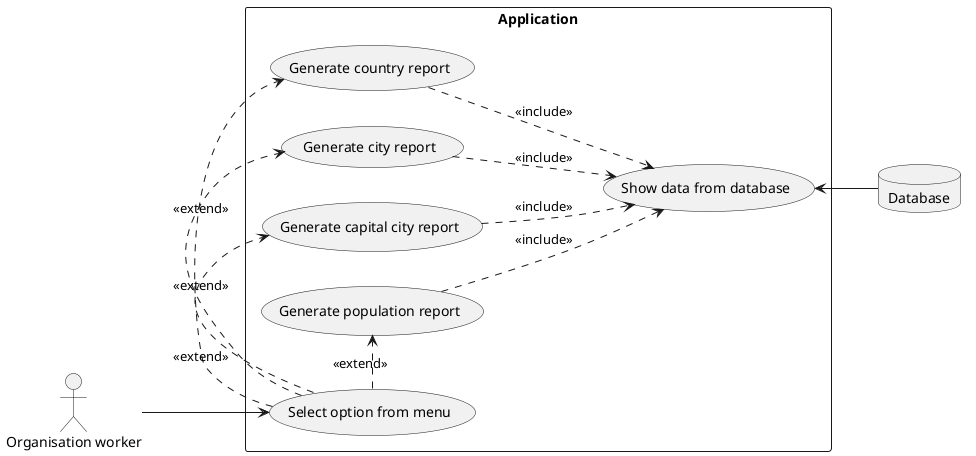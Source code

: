 @startuml
!pragma useCaseDiagram true
left to right direction

actor "Organisation worker" as user

rectangle "Application" {
    usecase menu as "Select option from menu"
    usecase country as "Generate country report"
    usecase city as "Generate city report"
    usecase capital as "Generate capital city report"
    usecase population as "Generate population report"
    usecase showdata as "Show data from database"
}

database "Database" as db

' Relationships
user --> menu

menu .> country : <<extend>>
menu .> city : <<extend>>
menu .> capital : <<extend>>
menu .> population : <<extend>>

country ..> showdata : <<include>>
city ..> showdata : <<include>>
capital ..> showdata : <<include>>
population ..> showdata : <<include>>

showdata <-- db

@enduml
